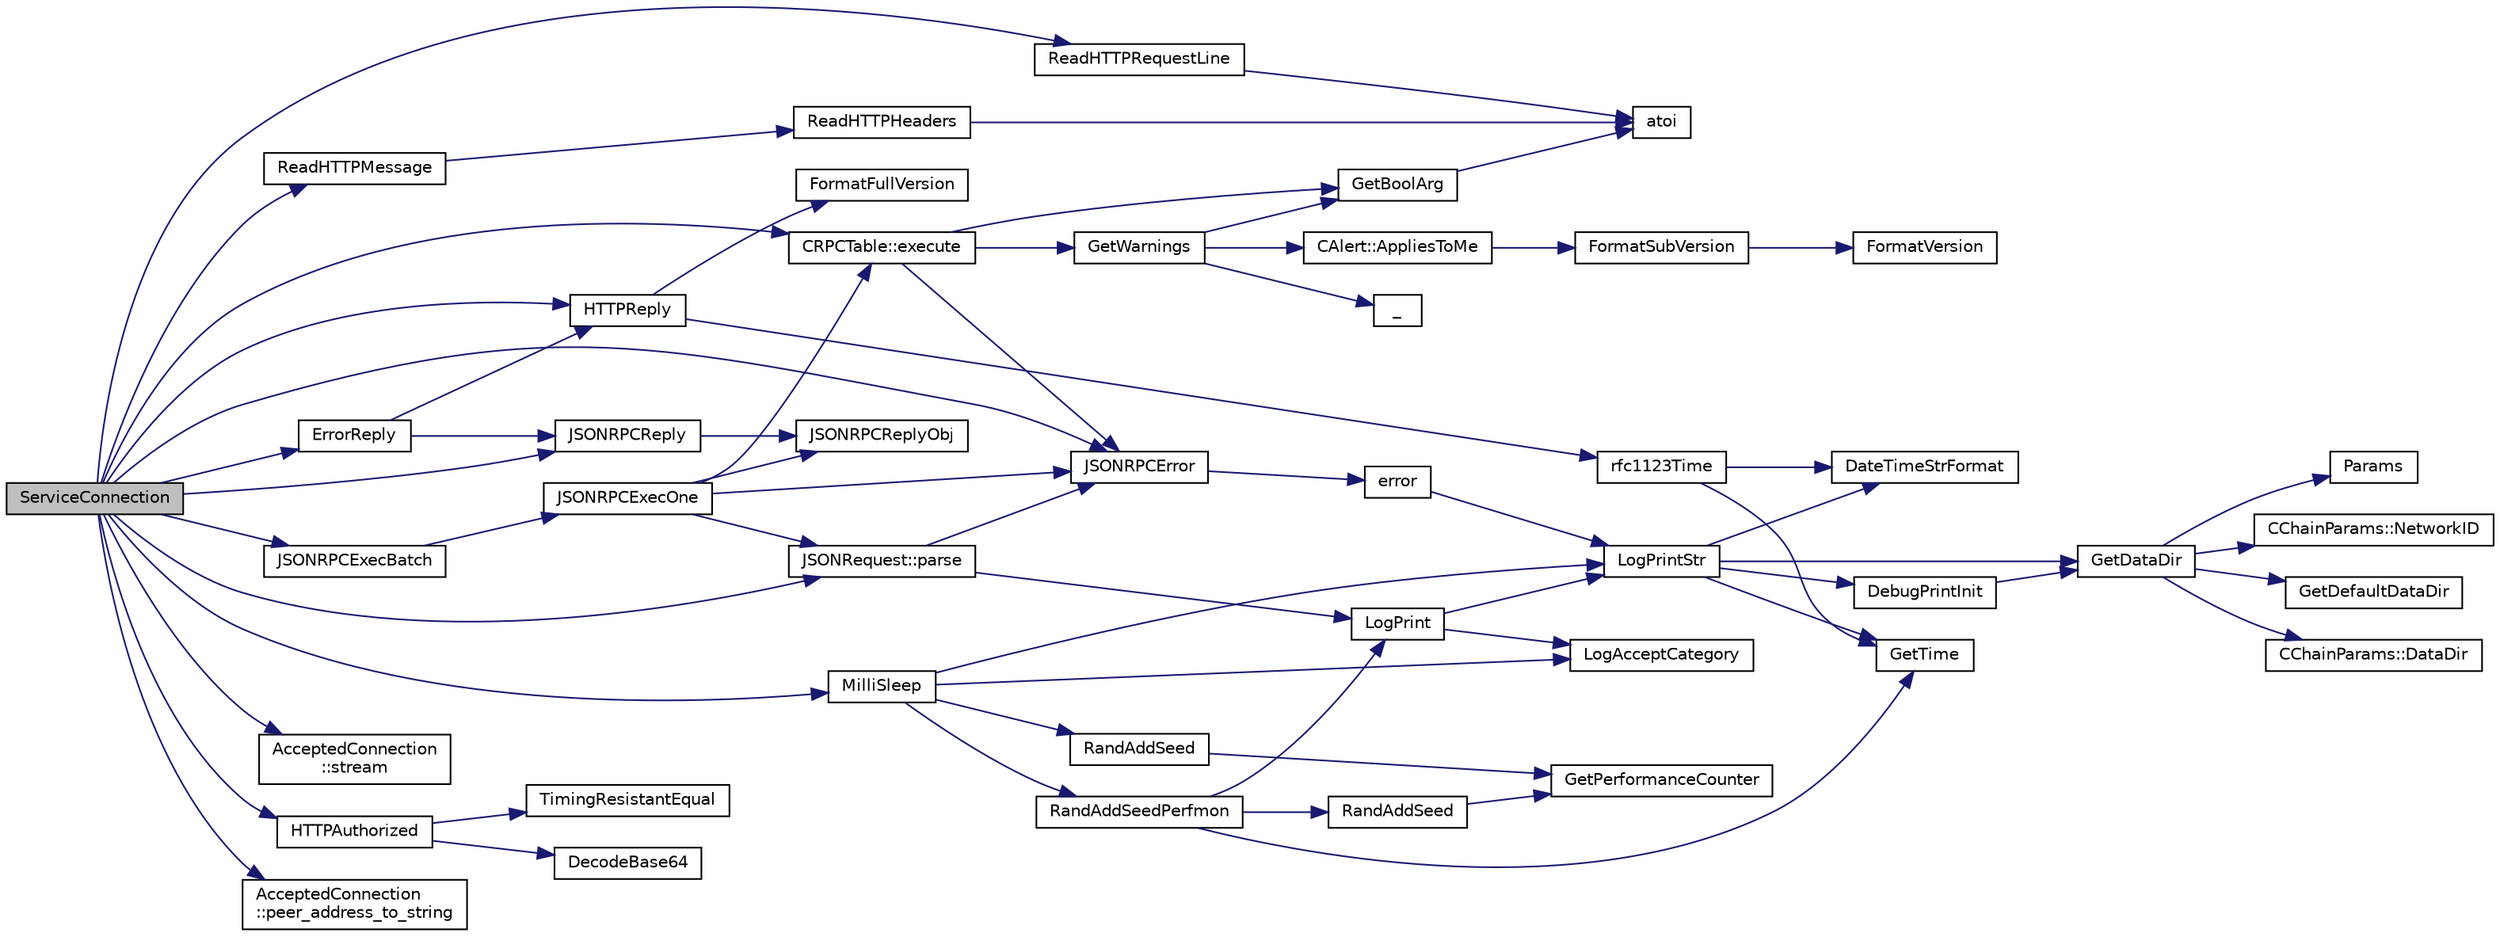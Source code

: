 digraph "ServiceConnection"
{
  edge [fontname="Helvetica",fontsize="10",labelfontname="Helvetica",labelfontsize="10"];
  node [fontname="Helvetica",fontsize="10",shape=record];
  rankdir="LR";
  Node358 [label="ServiceConnection",height=0.2,width=0.4,color="black", fillcolor="grey75", style="filled", fontcolor="black"];
  Node358 -> Node359 [color="midnightblue",fontsize="10",style="solid",fontname="Helvetica"];
  Node359 [label="ReadHTTPRequestLine",height=0.2,width=0.4,color="black", fillcolor="white", style="filled",URL="$d2/d30/rpcprotocol_8cpp.html#add578b3fb095706a7a78d265fa97d8d0"];
  Node359 -> Node360 [color="midnightblue",fontsize="10",style="solid",fontname="Helvetica"];
  Node360 [label="atoi",height=0.2,width=0.4,color="black", fillcolor="white", style="filled",URL="$d8/d3c/util_8h.html#aa5ce96ec36f4413f820cec9c1831c070"];
  Node358 -> Node361 [color="midnightblue",fontsize="10",style="solid",fontname="Helvetica"];
  Node361 [label="AcceptedConnection\l::stream",height=0.2,width=0.4,color="black", fillcolor="white", style="filled",URL="$d5/d78/class_accepted_connection.html#a2072a12e4d8f1b79a67bc86903400a0e"];
  Node358 -> Node362 [color="midnightblue",fontsize="10",style="solid",fontname="Helvetica"];
  Node362 [label="ReadHTTPMessage",height=0.2,width=0.4,color="black", fillcolor="white", style="filled",URL="$d2/d30/rpcprotocol_8cpp.html#a04ef20cccddfd1505806982c3c232325"];
  Node362 -> Node363 [color="midnightblue",fontsize="10",style="solid",fontname="Helvetica"];
  Node363 [label="ReadHTTPHeaders",height=0.2,width=0.4,color="black", fillcolor="white", style="filled",URL="$d2/d30/rpcprotocol_8cpp.html#adfa1ef30dd1e00dcbecff15e1161e369"];
  Node363 -> Node360 [color="midnightblue",fontsize="10",style="solid",fontname="Helvetica"];
  Node358 -> Node364 [color="midnightblue",fontsize="10",style="solid",fontname="Helvetica"];
  Node364 [label="HTTPReply",height=0.2,width=0.4,color="black", fillcolor="white", style="filled",URL="$d2/d30/rpcprotocol_8cpp.html#afa39f57077df4d88ad60373f58d793e1"];
  Node364 -> Node365 [color="midnightblue",fontsize="10",style="solid",fontname="Helvetica"];
  Node365 [label="rfc1123Time",height=0.2,width=0.4,color="black", fillcolor="white", style="filled",URL="$d2/d30/rpcprotocol_8cpp.html#ad5c2a0d44659f8cd91839821b68b5224"];
  Node365 -> Node366 [color="midnightblue",fontsize="10",style="solid",fontname="Helvetica"];
  Node366 [label="DateTimeStrFormat",height=0.2,width=0.4,color="black", fillcolor="white", style="filled",URL="$df/d2d/util_8cpp.html#a749bc6776c8ec72d7c5e4dea56aee415"];
  Node365 -> Node367 [color="midnightblue",fontsize="10",style="solid",fontname="Helvetica"];
  Node367 [label="GetTime",height=0.2,width=0.4,color="black", fillcolor="white", style="filled",URL="$df/d2d/util_8cpp.html#a46fac5fba8ba905b5f9acb364f5d8c6f"];
  Node364 -> Node368 [color="midnightblue",fontsize="10",style="solid",fontname="Helvetica"];
  Node368 [label="FormatFullVersion",height=0.2,width=0.4,color="black", fillcolor="white", style="filled",URL="$df/d2d/util_8cpp.html#ac2170cca99e9347171fca492ae533d96"];
  Node358 -> Node369 [color="midnightblue",fontsize="10",style="solid",fontname="Helvetica"];
  Node369 [label="HTTPAuthorized",height=0.2,width=0.4,color="black", fillcolor="white", style="filled",URL="$d6/d76/rpcserver_8cpp.html#ab8fabed74cd2c68e52b1838425da0f0f"];
  Node369 -> Node370 [color="midnightblue",fontsize="10",style="solid",fontname="Helvetica"];
  Node370 [label="DecodeBase64",height=0.2,width=0.4,color="black", fillcolor="white", style="filled",URL="$df/d2d/util_8cpp.html#a224a1ec4dc69c9463abf0e8ae767af0d"];
  Node369 -> Node371 [color="midnightblue",fontsize="10",style="solid",fontname="Helvetica"];
  Node371 [label="TimingResistantEqual",height=0.2,width=0.4,color="black", fillcolor="white", style="filled",URL="$d8/d3c/util_8h.html#a7ddc80f6840eae3277e324aec17c2568",tooltip="Timing-attack-resistant comparison. "];
  Node358 -> Node372 [color="midnightblue",fontsize="10",style="solid",fontname="Helvetica"];
  Node372 [label="AcceptedConnection\l::peer_address_to_string",height=0.2,width=0.4,color="black", fillcolor="white", style="filled",URL="$d5/d78/class_accepted_connection.html#adb2d35d48527a90078833f85249f2a56"];
  Node358 -> Node373 [color="midnightblue",fontsize="10",style="solid",fontname="Helvetica"];
  Node373 [label="MilliSleep",height=0.2,width=0.4,color="black", fillcolor="white", style="filled",URL="$d8/d3c/util_8h.html#ac635182d3e845eda4af4fa5ab31609da"];
  Node373 -> Node374 [color="midnightblue",fontsize="10",style="solid",fontname="Helvetica"];
  Node374 [label="RandAddSeed",height=0.2,width=0.4,color="black", fillcolor="white", style="filled",URL="$d8/d3c/util_8h.html#ab699fbdf803610a4e2060fd87787f7e0"];
  Node374 -> Node375 [color="midnightblue",fontsize="10",style="solid",fontname="Helvetica"];
  Node375 [label="GetPerformanceCounter",height=0.2,width=0.4,color="black", fillcolor="white", style="filled",URL="$d8/d3c/util_8h.html#acd4d9988b9bb3f31fddf72a34b2bc37f"];
  Node373 -> Node376 [color="midnightblue",fontsize="10",style="solid",fontname="Helvetica"];
  Node376 [label="RandAddSeedPerfmon",height=0.2,width=0.4,color="black", fillcolor="white", style="filled",URL="$d8/d3c/util_8h.html#a786af12a87491f8dc24351d93b9833b6"];
  Node376 -> Node377 [color="midnightblue",fontsize="10",style="solid",fontname="Helvetica"];
  Node377 [label="RandAddSeed",height=0.2,width=0.4,color="black", fillcolor="white", style="filled",URL="$df/d2d/util_8cpp.html#ab699fbdf803610a4e2060fd87787f7e0"];
  Node377 -> Node375 [color="midnightblue",fontsize="10",style="solid",fontname="Helvetica"];
  Node376 -> Node367 [color="midnightblue",fontsize="10",style="solid",fontname="Helvetica"];
  Node376 -> Node378 [color="midnightblue",fontsize="10",style="solid",fontname="Helvetica"];
  Node378 [label="LogPrint",height=0.2,width=0.4,color="black", fillcolor="white", style="filled",URL="$d8/d3c/util_8h.html#aab1f837a2366f424bdc996fdf6352171"];
  Node378 -> Node379 [color="midnightblue",fontsize="10",style="solid",fontname="Helvetica"];
  Node379 [label="LogAcceptCategory",height=0.2,width=0.4,color="black", fillcolor="white", style="filled",URL="$d8/d3c/util_8h.html#a343d2a13efe00125f78d25dafb0a8d98"];
  Node378 -> Node380 [color="midnightblue",fontsize="10",style="solid",fontname="Helvetica"];
  Node380 [label="LogPrintStr",height=0.2,width=0.4,color="black", fillcolor="white", style="filled",URL="$d8/d3c/util_8h.html#afd4c3002b2797c0560adddb6af3ca1da"];
  Node380 -> Node381 [color="midnightblue",fontsize="10",style="solid",fontname="Helvetica"];
  Node381 [label="DebugPrintInit",height=0.2,width=0.4,color="black", fillcolor="white", style="filled",URL="$df/d2d/util_8cpp.html#a751ff5f21d880737811136b5e0bcea12"];
  Node381 -> Node382 [color="midnightblue",fontsize="10",style="solid",fontname="Helvetica"];
  Node382 [label="GetDataDir",height=0.2,width=0.4,color="black", fillcolor="white", style="filled",URL="$df/d2d/util_8cpp.html#ab83866a054745d4b30a3948a1b44beba"];
  Node382 -> Node383 [color="midnightblue",fontsize="10",style="solid",fontname="Helvetica"];
  Node383 [label="Params",height=0.2,width=0.4,color="black", fillcolor="white", style="filled",URL="$df/dbf/chainparams_8cpp.html#ace5c5b706d71a324a417dd2db394fd4a",tooltip="Return the currently selected parameters. "];
  Node382 -> Node384 [color="midnightblue",fontsize="10",style="solid",fontname="Helvetica"];
  Node384 [label="CChainParams::NetworkID",height=0.2,width=0.4,color="black", fillcolor="white", style="filled",URL="$d1/d4f/class_c_chain_params.html#a90dc493ec0c0325c98c3ac06eb99862b"];
  Node382 -> Node385 [color="midnightblue",fontsize="10",style="solid",fontname="Helvetica"];
  Node385 [label="GetDefaultDataDir",height=0.2,width=0.4,color="black", fillcolor="white", style="filled",URL="$df/d2d/util_8cpp.html#ab272995de020a3bcbf743be630e485c6"];
  Node382 -> Node386 [color="midnightblue",fontsize="10",style="solid",fontname="Helvetica"];
  Node386 [label="CChainParams::DataDir",height=0.2,width=0.4,color="black", fillcolor="white", style="filled",URL="$d1/d4f/class_c_chain_params.html#a959488b5d8e6fe62857940b831d73a78"];
  Node380 -> Node382 [color="midnightblue",fontsize="10",style="solid",fontname="Helvetica"];
  Node380 -> Node366 [color="midnightblue",fontsize="10",style="solid",fontname="Helvetica"];
  Node380 -> Node367 [color="midnightblue",fontsize="10",style="solid",fontname="Helvetica"];
  Node373 -> Node379 [color="midnightblue",fontsize="10",style="solid",fontname="Helvetica"];
  Node373 -> Node380 [color="midnightblue",fontsize="10",style="solid",fontname="Helvetica"];
  Node358 -> Node387 [color="midnightblue",fontsize="10",style="solid",fontname="Helvetica"];
  Node387 [label="JSONRPCError",height=0.2,width=0.4,color="black", fillcolor="white", style="filled",URL="$d2/d30/rpcprotocol_8cpp.html#a17b1bb111ab339efc951929834766039"];
  Node387 -> Node388 [color="midnightblue",fontsize="10",style="solid",fontname="Helvetica"];
  Node388 [label="error",height=0.2,width=0.4,color="black", fillcolor="white", style="filled",URL="$d8/d3c/util_8h.html#af8985880cf4ef26df0a5aa2ffcb76662"];
  Node388 -> Node380 [color="midnightblue",fontsize="10",style="solid",fontname="Helvetica"];
  Node358 -> Node389 [color="midnightblue",fontsize="10",style="solid",fontname="Helvetica"];
  Node389 [label="JSONRequest::parse",height=0.2,width=0.4,color="black", fillcolor="white", style="filled",URL="$d8/d22/class_j_s_o_n_request.html#a5c68b21e7f1bead9fd39f27208446add"];
  Node389 -> Node387 [color="midnightblue",fontsize="10",style="solid",fontname="Helvetica"];
  Node389 -> Node378 [color="midnightblue",fontsize="10",style="solid",fontname="Helvetica"];
  Node358 -> Node390 [color="midnightblue",fontsize="10",style="solid",fontname="Helvetica"];
  Node390 [label="CRPCTable::execute",height=0.2,width=0.4,color="black", fillcolor="white", style="filled",URL="$d2/d6c/class_c_r_p_c_table.html#a18a39759205e739d86a35a1c92243760",tooltip="Execute a method. "];
  Node390 -> Node387 [color="midnightblue",fontsize="10",style="solid",fontname="Helvetica"];
  Node390 -> Node391 [color="midnightblue",fontsize="10",style="solid",fontname="Helvetica"];
  Node391 [label="GetWarnings",height=0.2,width=0.4,color="black", fillcolor="white", style="filled",URL="$df/d0a/main_8cpp.html#a70b1d1b79f1c760e65c960713b87b732"];
  Node391 -> Node392 [color="midnightblue",fontsize="10",style="solid",fontname="Helvetica"];
  Node392 [label="GetBoolArg",height=0.2,width=0.4,color="black", fillcolor="white", style="filled",URL="$df/d2d/util_8cpp.html#a64d956f1dda7f9a80ab5d594532b906d",tooltip="Return boolean argument or default value. "];
  Node392 -> Node360 [color="midnightblue",fontsize="10",style="solid",fontname="Helvetica"];
  Node391 -> Node393 [color="midnightblue",fontsize="10",style="solid",fontname="Helvetica"];
  Node393 [label="_",height=0.2,width=0.4,color="black", fillcolor="white", style="filled",URL="$d9/d6d/ui__interface_8h.html#aad133bb6103b53cebf03fd01e2f11ba1",tooltip="Translation function: Call Translate signal on UI interface, which returns a boost::optional result..."];
  Node391 -> Node394 [color="midnightblue",fontsize="10",style="solid",fontname="Helvetica"];
  Node394 [label="CAlert::AppliesToMe",height=0.2,width=0.4,color="black", fillcolor="white", style="filled",URL="$db/dff/class_c_alert.html#aba79cc9e957446fe93f05cb18f12b24b"];
  Node394 -> Node395 [color="midnightblue",fontsize="10",style="solid",fontname="Helvetica"];
  Node395 [label="FormatSubVersion",height=0.2,width=0.4,color="black", fillcolor="white", style="filled",URL="$df/d2d/util_8cpp.html#a7e6809cdbfc7f83b46f83caea740894d"];
  Node395 -> Node396 [color="midnightblue",fontsize="10",style="solid",fontname="Helvetica"];
  Node396 [label="FormatVersion",height=0.2,width=0.4,color="black", fillcolor="white", style="filled",URL="$df/d2d/util_8cpp.html#a184f6760badcf145f3430cdf6cc5dfa2"];
  Node390 -> Node392 [color="midnightblue",fontsize="10",style="solid",fontname="Helvetica"];
  Node358 -> Node397 [color="midnightblue",fontsize="10",style="solid",fontname="Helvetica"];
  Node397 [label="JSONRPCReply",height=0.2,width=0.4,color="black", fillcolor="white", style="filled",URL="$d2/d30/rpcprotocol_8cpp.html#a091e4839a15f5f6d569a97c709d80374"];
  Node397 -> Node398 [color="midnightblue",fontsize="10",style="solid",fontname="Helvetica"];
  Node398 [label="JSONRPCReplyObj",height=0.2,width=0.4,color="black", fillcolor="white", style="filled",URL="$d2/d30/rpcprotocol_8cpp.html#a48add16ec902386cc873c5cf0b40b2dd"];
  Node358 -> Node399 [color="midnightblue",fontsize="10",style="solid",fontname="Helvetica"];
  Node399 [label="JSONRPCExecBatch",height=0.2,width=0.4,color="black", fillcolor="white", style="filled",URL="$d6/d76/rpcserver_8cpp.html#ad7931d42076c069db94baae77ec7f2fc"];
  Node399 -> Node400 [color="midnightblue",fontsize="10",style="solid",fontname="Helvetica"];
  Node400 [label="JSONRPCExecOne",height=0.2,width=0.4,color="black", fillcolor="white", style="filled",URL="$d6/d76/rpcserver_8cpp.html#aa84f3199884bd0fa01edad0aa99602ef"];
  Node400 -> Node389 [color="midnightblue",fontsize="10",style="solid",fontname="Helvetica"];
  Node400 -> Node390 [color="midnightblue",fontsize="10",style="solid",fontname="Helvetica"];
  Node400 -> Node398 [color="midnightblue",fontsize="10",style="solid",fontname="Helvetica"];
  Node400 -> Node387 [color="midnightblue",fontsize="10",style="solid",fontname="Helvetica"];
  Node358 -> Node401 [color="midnightblue",fontsize="10",style="solid",fontname="Helvetica"];
  Node401 [label="ErrorReply",height=0.2,width=0.4,color="black", fillcolor="white", style="filled",URL="$d6/d76/rpcserver_8cpp.html#a01dbd901fe882171ef907f64ce31db00"];
  Node401 -> Node397 [color="midnightblue",fontsize="10",style="solid",fontname="Helvetica"];
  Node401 -> Node364 [color="midnightblue",fontsize="10",style="solid",fontname="Helvetica"];
}
